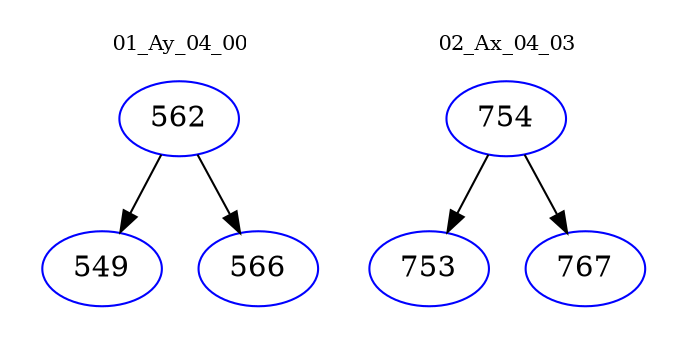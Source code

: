 digraph{
subgraph cluster_0 {
color = white
label = "01_Ay_04_00";
fontsize=10;
T0_562 [label="562", color="blue"]
T0_562 -> T0_549 [color="black"]
T0_549 [label="549", color="blue"]
T0_562 -> T0_566 [color="black"]
T0_566 [label="566", color="blue"]
}
subgraph cluster_1 {
color = white
label = "02_Ax_04_03";
fontsize=10;
T1_754 [label="754", color="blue"]
T1_754 -> T1_753 [color="black"]
T1_753 [label="753", color="blue"]
T1_754 -> T1_767 [color="black"]
T1_767 [label="767", color="blue"]
}
}

